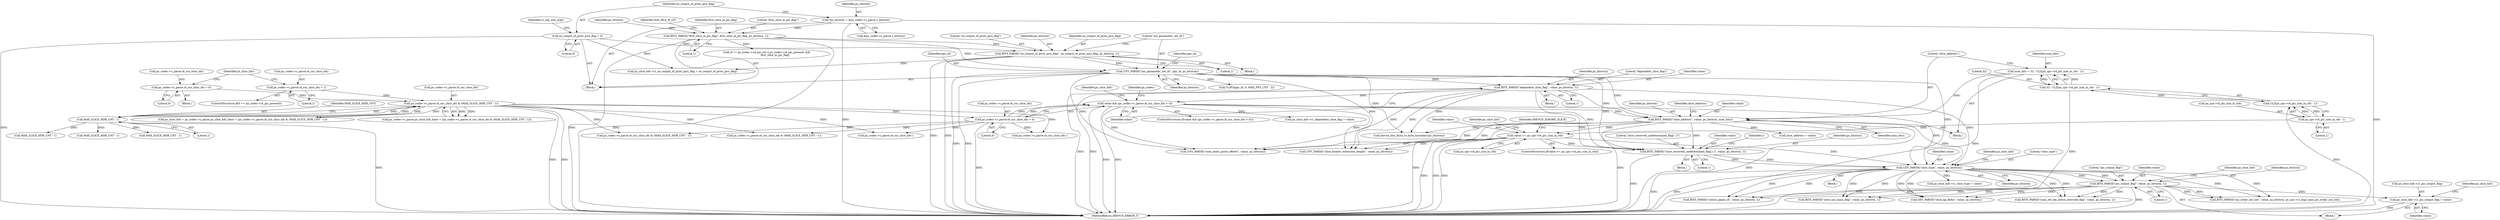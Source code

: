 digraph "0_Android_7c9be319a279654e55a6d757265f88c61a16a4d5@pointer" {
"1000648" [label="(Call,ps_slice_hdr->i1_pic_output_flag = value)"];
"1000643" [label="(Call,BITS_PARSE(\"pic_output_flag\", value, ps_bitstrm, 1))"];
"1000598" [label="(Call,UEV_PARSE(\"slice_type\", value, ps_bitstrm))"];
"1000593" [label="(Call,BITS_PARSE(\"slice_reserved_undetermined_flag[ i ]\", value, ps_bitstrm, 1))"];
"1000543" [label="(Call,value >= ps_sps->i4_pic_size_in_ctb)"];
"1000534" [label="(Call,BITS_PARSE(\"slice_address\", value, ps_bitstrm, num_bits))"];
"1000434" [label="(Call,value && (ps_codec->s_parse.i4_cur_slice_idx > 0))"];
"1000428" [label="(Call,BITS_PARSE(\"dependent_slice_flag\", value, ps_bitstrm, 1))"];
"1000214" [label="(Call,UEV_PARSE(\"pic_parameter_set_id\", pps_id, ps_bitstrm))"];
"1000209" [label="(Call,BITS_PARSE(\"no_output_of_prior_pics_flag\", no_output_of_prior_pics_flag, ps_bitstrm, 1))"];
"1000160" [label="(Call,no_output_of_prior_pics_flag = 0)"];
"1000195" [label="(Call,BITS_PARSE(\"first_slice_in_pic_flag\", first_slice_in_pic_flag, ps_bitstrm, 1))"];
"1000148" [label="(Call,*ps_bitstrm = &ps_codec->s_parse.s_bitstrm)"];
"1000436" [label="(Call,ps_codec->s_parse.i4_cur_slice_idx > 0)"];
"1000411" [label="(Call,ps_codec->s_parse.i4_cur_slice_idx & (MAX_SLICE_HDR_CNT - 1))"];
"1000396" [label="(Call,ps_codec->s_parse.i4_cur_slice_idx = 1)"];
"1000381" [label="(Call,ps_codec->s_parse.i4_cur_slice_idx = 0)"];
"1000417" [label="(Call,MAX_SLICE_HDR_CNT - 1)"];
"1000524" [label="(Call,num_bits = 32 - CLZ(ps_sps->i4_pic_size_in_ctb - 1))"];
"1000526" [label="(Call,32 - CLZ(ps_sps->i4_pic_size_in_ctb - 1))"];
"1000528" [label="(Call,CLZ(ps_sps->i4_pic_size_in_ctb - 1))"];
"1000529" [label="(Call,ps_sps->i4_pic_size_in_ctb - 1)"];
"1000538" [label="(Identifier,num_bits)"];
"1000549" [label="(Identifier,IHEVCD_IGNORE_SLICE)"];
"1001878" [label="(Call,UEV_PARSE(\"num_entry_point_offsets\", value, ps_bitstrm))"];
"1000544" [label="(Identifier,value)"];
"1000381" [label="(Call,ps_codec->s_parse.i4_cur_slice_idx = 0)"];
"1000648" [label="(Call,ps_slice_hdr->i1_pic_output_flag = value)"];
"1000219" [label="(Identifier,pps_id)"];
"1002011" [label="(Call,ihevcd_bits_flush_to_byte_boundary(ps_bitstrm))"];
"1000199" [label="(Literal,1)"];
"1002527" [label="(Call,ps_codec->s_parse.i4_cur_slice_idx & (MAX_SLICE_HDR_CNT - 1))"];
"1000535" [label="(Literal,\"slice_address\")"];
"1000445" [label="(Identifier,ps_codec)"];
"1000446" [label="(Call,ps_codec->s_parse.i4_cur_slice_idx & (MAX_SLICE_HDR_CNT - 1))"];
"1000646" [label="(Identifier,ps_bitstrm)"];
"1000537" [label="(Identifier,ps_bitstrm)"];
"1000208" [label="(Block,)"];
"1000432" [label="(Literal,1)"];
"1000529" [label="(Call,ps_sps->i4_pic_size_in_ctb - 1)"];
"1000595" [label="(Identifier,value)"];
"1000539" [label="(Call,slice_address = value)"];
"1000560" [label="(Block,)"];
"1000290" [label="(Call,(0 != ps_codec->u4_pic_cnt || ps_codec->i4_pic_present) &&\n                    first_slice_in_pic_flag)"];
"1000211" [label="(Identifier,no_output_of_prior_pics_flag)"];
"1002638" [label="(Call,ps_codec->s_parse.i4_cur_slice_idx--)"];
"1000435" [label="(Identifier,value)"];
"1000592" [label="(Block,)"];
"1000431" [label="(Identifier,ps_bitstrm)"];
"1000132" [label="(Block,)"];
"1001985" [label="(Call,UEV_PARSE(\"slice_header_extension_length\", value, ps_bitstrm))"];
"1000390" [label="(ControlStructure,if(0 == ps_codec->i4_pic_present))"];
"1000642" [label="(Block,)"];
"1000412" [label="(Call,ps_codec->s_parse.i4_cur_slice_idx)"];
"1001126" [label="(Call,BITS_PARSE(\"slice_sao_luma_flag\", value, ps_bitstrm, 1))"];
"1000534" [label="(Call,BITS_PARSE(\"slice_address\", value, ps_bitstrm, num_bits))"];
"1000597" [label="(Literal,1)"];
"1000526" [label="(Call,32 - CLZ(ps_sps->i4_pic_size_in_ctb - 1))"];
"1000404" [label="(Identifier,ps_slice_hdr)"];
"1002533" [label="(Call,MAX_SLICE_HDR_CNT - 1)"];
"1000644" [label="(Literal,\"pic_output_flag\")"];
"1000419" [label="(Literal,1)"];
"1000382" [label="(Call,ps_codec->s_parse.i4_cur_slice_idx)"];
"1000380" [label="(Block,)"];
"1000387" [label="(Literal,0)"];
"1000397" [label="(Call,ps_codec->s_parse.i4_cur_slice_idx)"];
"1000162" [label="(Literal,0)"];
"1000217" [label="(Identifier,ps_bitstrm)"];
"1000429" [label="(Literal,\"dependent_slice_flag\")"];
"1000528" [label="(Call,CLZ(ps_sps->i4_pic_size_in_ctb - 1))"];
"1000165" [label="(Identifier,i1_nal_unit_type)"];
"1000215" [label="(Literal,\"pic_parameter_set_id\")"];
"1002661" [label="(MethodReturn,IHEVCD_ERROR_T)"];
"1000545" [label="(Call,ps_sps->i4_pic_size_in_ctb)"];
"1000533" [label="(Literal,1)"];
"1000417" [label="(Call,MAX_SLICE_HDR_CNT - 1)"];
"1000645" [label="(Identifier,value)"];
"1000437" [label="(Call,ps_codec->s_parse.i4_cur_slice_idx)"];
"1000543" [label="(Call,value >= ps_sps->i4_pic_size_in_ctb)"];
"1000216" [label="(Identifier,pps_id)"];
"1000149" [label="(Identifier,ps_bitstrm)"];
"1000430" [label="(Identifier,value)"];
"1000402" [label="(Literal,1)"];
"1000452" [label="(Call,MAX_SLICE_HDR_CNT - 1)"];
"1000411" [label="(Call,ps_codec->s_parse.i4_cur_slice_idx & (MAX_SLICE_HDR_CNT - 1))"];
"1000468" [label="(Identifier,ps_slice_hdr)"];
"1000466" [label="(Call,ps_slice_hdr->i1_dependent_slice_flag = value)"];
"1000530" [label="(Call,ps_sps->i4_pic_size_in_ctb)"];
"1000650" [label="(Identifier,ps_slice_hdr)"];
"1000604" [label="(Identifier,ps_slice_hdr)"];
"1000540" [label="(Identifier,slice_address)"];
"1000598" [label="(Call,UEV_PARSE(\"slice_type\", value, ps_bitstrm))"];
"1000655" [label="(Identifier,ps_slice_hdr)"];
"1000599" [label="(Literal,\"slice_type\")"];
"1000643" [label="(Call,BITS_PARSE(\"pic_output_flag\", value, ps_bitstrm, 1))"];
"1000522" [label="(Block,)"];
"1000591" [label="(Identifier,i)"];
"1000596" [label="(Identifier,ps_bitstrm)"];
"1000652" [label="(Identifier,value)"];
"1000210" [label="(Literal,\"no_output_of_prior_pics_flag\")"];
"1000203" [label="(Identifier,NAL_BLA_W_LP)"];
"1001189" [label="(Call,BITS_PARSE(\"num_ref_idx_active_override_flag\", value, ps_bitstrm, 1))"];
"1000396" [label="(Call,ps_codec->s_parse.i4_cur_slice_idx = 1)"];
"1000161" [label="(Identifier,no_output_of_prior_pics_flag)"];
"1000602" [label="(Call,ps_slice_hdr->i1_slice_type = value)"];
"1000507" [label="(Call,ps_slice_hdr->i1_no_output_of_prior_pics_flag = no_output_of_prior_pics_flag)"];
"1000150" [label="(Call,&ps_codec->s_parse.s_bitstrm)"];
"1000525" [label="(Identifier,num_bits)"];
"1000220" [label="(Call,CLIP3(pps_id, 0, MAX_PPS_CNT - 2))"];
"1000433" [label="(ControlStructure,if(value && (ps_codec->s_parse.i4_cur_slice_idx > 0)))"];
"1000197" [label="(Identifier,first_slice_in_pic_flag)"];
"1000209" [label="(Call,BITS_PARSE(\"no_output_of_prior_pics_flag\", no_output_of_prior_pics_flag, ps_bitstrm, 1))"];
"1000442" [label="(Literal,0)"];
"1000601" [label="(Identifier,ps_bitstrm)"];
"1000688" [label="(Call,BITS_PARSE(\"pic_order_cnt_lsb\", value, ps_bitstrm, ps_sps->i1_log2_max_pic_order_cnt_lsb))"];
"1000212" [label="(Identifier,ps_bitstrm)"];
"1000649" [label="(Call,ps_slice_hdr->i1_pic_output_flag)"];
"1000148" [label="(Call,*ps_bitstrm = &ps_codec->s_parse.s_bitstrm)"];
"1000427" [label="(Block,)"];
"1000524" [label="(Call,num_bits = 32 - CLZ(ps_sps->i4_pic_size_in_ctb - 1))"];
"1000214" [label="(Call,UEV_PARSE(\"pic_parameter_set_id\", pps_id, ps_bitstrm))"];
"1000403" [label="(Call,ps_slice_hdr = ps_codec->s_parse.ps_slice_hdr_base + (ps_codec->s_parse.i4_cur_slice_idx & (MAX_SLICE_HDR_CNT - 1)))"];
"1001803" [label="(Call,MAX_SLICE_HDR_CNT - 1)"];
"1000536" [label="(Identifier,value)"];
"1000196" [label="(Literal,\"first_slice_in_pic_flag\")"];
"1000418" [label="(Identifier,MAX_SLICE_HDR_CNT)"];
"1000558" [label="(Identifier,ps_slice_hdr)"];
"1000600" [label="(Identifier,value)"];
"1000594" [label="(Literal,\"slice_reserved_undetermined_flag[ i ]\")"];
"1000195" [label="(Call,BITS_PARSE(\"first_slice_in_pic_flag\", first_slice_in_pic_flag, ps_bitstrm, 1))"];
"1001474" [label="(Call,SEV_PARSE(\"slice_qp_delta\", value, ps_bitstrm))"];
"1000405" [label="(Call,ps_codec->s_parse.ps_slice_hdr_base + (ps_codec->s_parse.i4_cur_slice_idx & (MAX_SLICE_HDR_CNT - 1)))"];
"1001766" [label="(Call,ps_codec->s_parse.i4_cur_slice_idx--)"];
"1000428" [label="(Call,BITS_PARSE(\"dependent_slice_flag\", value, ps_bitstrm, 1))"];
"1000527" [label="(Literal,32)"];
"1000593" [label="(Call,BITS_PARSE(\"slice_reserved_undetermined_flag[ i ]\", value, ps_bitstrm, 1))"];
"1000198" [label="(Identifier,ps_bitstrm)"];
"1000647" [label="(Literal,1)"];
"1000665" [label="(Call,BITS_PARSE(\"colour_plane_id\", value, ps_bitstrm, 2))"];
"1000436" [label="(Call,ps_codec->s_parse.i4_cur_slice_idx > 0)"];
"1000160" [label="(Call,no_output_of_prior_pics_flag = 0)"];
"1000542" [label="(ControlStructure,if(value >= ps_sps->i4_pic_size_in_ctb))"];
"1000434" [label="(Call,value && (ps_codec->s_parse.i4_cur_slice_idx > 0))"];
"1000213" [label="(Literal,1)"];
"1000648" -> "1000642"  [label="AST: "];
"1000648" -> "1000652"  [label="CFG: "];
"1000649" -> "1000648"  [label="AST: "];
"1000652" -> "1000648"  [label="AST: "];
"1000655" -> "1000648"  [label="CFG: "];
"1000648" -> "1002661"  [label="DDG: "];
"1000643" -> "1000648"  [label="DDG: "];
"1000643" -> "1000642"  [label="AST: "];
"1000643" -> "1000647"  [label="CFG: "];
"1000644" -> "1000643"  [label="AST: "];
"1000645" -> "1000643"  [label="AST: "];
"1000646" -> "1000643"  [label="AST: "];
"1000647" -> "1000643"  [label="AST: "];
"1000650" -> "1000643"  [label="CFG: "];
"1000643" -> "1002661"  [label="DDG: "];
"1000598" -> "1000643"  [label="DDG: "];
"1000598" -> "1000643"  [label="DDG: "];
"1000643" -> "1000665"  [label="DDG: "];
"1000643" -> "1000665"  [label="DDG: "];
"1000643" -> "1000688"  [label="DDG: "];
"1000643" -> "1000688"  [label="DDG: "];
"1000643" -> "1001126"  [label="DDG: "];
"1000643" -> "1001126"  [label="DDG: "];
"1000643" -> "1001189"  [label="DDG: "];
"1000643" -> "1001189"  [label="DDG: "];
"1000643" -> "1001474"  [label="DDG: "];
"1000643" -> "1001474"  [label="DDG: "];
"1000598" -> "1000560"  [label="AST: "];
"1000598" -> "1000601"  [label="CFG: "];
"1000599" -> "1000598"  [label="AST: "];
"1000600" -> "1000598"  [label="AST: "];
"1000601" -> "1000598"  [label="AST: "];
"1000604" -> "1000598"  [label="CFG: "];
"1000598" -> "1002661"  [label="DDG: "];
"1000598" -> "1002661"  [label="DDG: "];
"1000593" -> "1000598"  [label="DDG: "];
"1000593" -> "1000598"  [label="DDG: "];
"1000543" -> "1000598"  [label="DDG: "];
"1000434" -> "1000598"  [label="DDG: "];
"1000214" -> "1000598"  [label="DDG: "];
"1000428" -> "1000598"  [label="DDG: "];
"1000534" -> "1000598"  [label="DDG: "];
"1000598" -> "1000602"  [label="DDG: "];
"1000598" -> "1000665"  [label="DDG: "];
"1000598" -> "1000665"  [label="DDG: "];
"1000598" -> "1000688"  [label="DDG: "];
"1000598" -> "1000688"  [label="DDG: "];
"1000598" -> "1001126"  [label="DDG: "];
"1000598" -> "1001126"  [label="DDG: "];
"1000598" -> "1001189"  [label="DDG: "];
"1000598" -> "1001189"  [label="DDG: "];
"1000598" -> "1001474"  [label="DDG: "];
"1000598" -> "1001474"  [label="DDG: "];
"1000593" -> "1000592"  [label="AST: "];
"1000593" -> "1000597"  [label="CFG: "];
"1000594" -> "1000593"  [label="AST: "];
"1000595" -> "1000593"  [label="AST: "];
"1000596" -> "1000593"  [label="AST: "];
"1000597" -> "1000593"  [label="AST: "];
"1000591" -> "1000593"  [label="CFG: "];
"1000593" -> "1002661"  [label="DDG: "];
"1000543" -> "1000593"  [label="DDG: "];
"1000434" -> "1000593"  [label="DDG: "];
"1000214" -> "1000593"  [label="DDG: "];
"1000428" -> "1000593"  [label="DDG: "];
"1000534" -> "1000593"  [label="DDG: "];
"1000543" -> "1000542"  [label="AST: "];
"1000543" -> "1000545"  [label="CFG: "];
"1000544" -> "1000543"  [label="AST: "];
"1000545" -> "1000543"  [label="AST: "];
"1000549" -> "1000543"  [label="CFG: "];
"1000558" -> "1000543"  [label="CFG: "];
"1000543" -> "1002661"  [label="DDG: "];
"1000543" -> "1002661"  [label="DDG: "];
"1000543" -> "1002661"  [label="DDG: "];
"1000534" -> "1000543"  [label="DDG: "];
"1000529" -> "1000543"  [label="DDG: "];
"1000543" -> "1001878"  [label="DDG: "];
"1000543" -> "1001985"  [label="DDG: "];
"1000534" -> "1000522"  [label="AST: "];
"1000534" -> "1000538"  [label="CFG: "];
"1000535" -> "1000534"  [label="AST: "];
"1000536" -> "1000534"  [label="AST: "];
"1000537" -> "1000534"  [label="AST: "];
"1000538" -> "1000534"  [label="AST: "];
"1000540" -> "1000534"  [label="CFG: "];
"1000534" -> "1002661"  [label="DDG: "];
"1000534" -> "1002661"  [label="DDG: "];
"1000534" -> "1002661"  [label="DDG: "];
"1000434" -> "1000534"  [label="DDG: "];
"1000214" -> "1000534"  [label="DDG: "];
"1000428" -> "1000534"  [label="DDG: "];
"1000524" -> "1000534"  [label="DDG: "];
"1000534" -> "1000539"  [label="DDG: "];
"1000534" -> "1001878"  [label="DDG: "];
"1000534" -> "1001985"  [label="DDG: "];
"1000534" -> "1002011"  [label="DDG: "];
"1000434" -> "1000433"  [label="AST: "];
"1000434" -> "1000435"  [label="CFG: "];
"1000434" -> "1000436"  [label="CFG: "];
"1000435" -> "1000434"  [label="AST: "];
"1000436" -> "1000434"  [label="AST: "];
"1000445" -> "1000434"  [label="CFG: "];
"1000468" -> "1000434"  [label="CFG: "];
"1000434" -> "1002661"  [label="DDG: "];
"1000434" -> "1002661"  [label="DDG: "];
"1000428" -> "1000434"  [label="DDG: "];
"1000436" -> "1000434"  [label="DDG: "];
"1000436" -> "1000434"  [label="DDG: "];
"1000434" -> "1000466"  [label="DDG: "];
"1000434" -> "1001878"  [label="DDG: "];
"1000434" -> "1001985"  [label="DDG: "];
"1000428" -> "1000427"  [label="AST: "];
"1000428" -> "1000432"  [label="CFG: "];
"1000429" -> "1000428"  [label="AST: "];
"1000430" -> "1000428"  [label="AST: "];
"1000431" -> "1000428"  [label="AST: "];
"1000432" -> "1000428"  [label="AST: "];
"1000435" -> "1000428"  [label="CFG: "];
"1000428" -> "1002661"  [label="DDG: "];
"1000428" -> "1002661"  [label="DDG: "];
"1000214" -> "1000428"  [label="DDG: "];
"1000428" -> "1001878"  [label="DDG: "];
"1000428" -> "1001985"  [label="DDG: "];
"1000428" -> "1002011"  [label="DDG: "];
"1000214" -> "1000132"  [label="AST: "];
"1000214" -> "1000217"  [label="CFG: "];
"1000215" -> "1000214"  [label="AST: "];
"1000216" -> "1000214"  [label="AST: "];
"1000217" -> "1000214"  [label="AST: "];
"1000219" -> "1000214"  [label="CFG: "];
"1000214" -> "1002661"  [label="DDG: "];
"1000214" -> "1002661"  [label="DDG: "];
"1000209" -> "1000214"  [label="DDG: "];
"1000195" -> "1000214"  [label="DDG: "];
"1000214" -> "1000220"  [label="DDG: "];
"1000214" -> "1001878"  [label="DDG: "];
"1000214" -> "1001985"  [label="DDG: "];
"1000214" -> "1002011"  [label="DDG: "];
"1000209" -> "1000208"  [label="AST: "];
"1000209" -> "1000213"  [label="CFG: "];
"1000210" -> "1000209"  [label="AST: "];
"1000211" -> "1000209"  [label="AST: "];
"1000212" -> "1000209"  [label="AST: "];
"1000213" -> "1000209"  [label="AST: "];
"1000215" -> "1000209"  [label="CFG: "];
"1000209" -> "1002661"  [label="DDG: "];
"1000209" -> "1002661"  [label="DDG: "];
"1000160" -> "1000209"  [label="DDG: "];
"1000195" -> "1000209"  [label="DDG: "];
"1000209" -> "1000507"  [label="DDG: "];
"1000160" -> "1000132"  [label="AST: "];
"1000160" -> "1000162"  [label="CFG: "];
"1000161" -> "1000160"  [label="AST: "];
"1000162" -> "1000160"  [label="AST: "];
"1000165" -> "1000160"  [label="CFG: "];
"1000160" -> "1002661"  [label="DDG: "];
"1000160" -> "1000507"  [label="DDG: "];
"1000195" -> "1000132"  [label="AST: "];
"1000195" -> "1000199"  [label="CFG: "];
"1000196" -> "1000195"  [label="AST: "];
"1000197" -> "1000195"  [label="AST: "];
"1000198" -> "1000195"  [label="AST: "];
"1000199" -> "1000195"  [label="AST: "];
"1000203" -> "1000195"  [label="CFG: "];
"1000195" -> "1002661"  [label="DDG: "];
"1000195" -> "1002661"  [label="DDG: "];
"1000148" -> "1000195"  [label="DDG: "];
"1000195" -> "1000290"  [label="DDG: "];
"1000148" -> "1000132"  [label="AST: "];
"1000148" -> "1000150"  [label="CFG: "];
"1000149" -> "1000148"  [label="AST: "];
"1000150" -> "1000148"  [label="AST: "];
"1000161" -> "1000148"  [label="CFG: "];
"1000148" -> "1002661"  [label="DDG: "];
"1000148" -> "1002661"  [label="DDG: "];
"1000436" -> "1000442"  [label="CFG: "];
"1000437" -> "1000436"  [label="AST: "];
"1000442" -> "1000436"  [label="AST: "];
"1000436" -> "1002661"  [label="DDG: "];
"1000411" -> "1000436"  [label="DDG: "];
"1000436" -> "1000446"  [label="DDG: "];
"1000436" -> "1001766"  [label="DDG: "];
"1000436" -> "1002527"  [label="DDG: "];
"1000436" -> "1002638"  [label="DDG: "];
"1000411" -> "1000405"  [label="AST: "];
"1000411" -> "1000417"  [label="CFG: "];
"1000412" -> "1000411"  [label="AST: "];
"1000417" -> "1000411"  [label="AST: "];
"1000405" -> "1000411"  [label="CFG: "];
"1000411" -> "1002661"  [label="DDG: "];
"1000411" -> "1002661"  [label="DDG: "];
"1000411" -> "1000403"  [label="DDG: "];
"1000411" -> "1000403"  [label="DDG: "];
"1000411" -> "1000405"  [label="DDG: "];
"1000411" -> "1000405"  [label="DDG: "];
"1000396" -> "1000411"  [label="DDG: "];
"1000381" -> "1000411"  [label="DDG: "];
"1000417" -> "1000411"  [label="DDG: "];
"1000417" -> "1000411"  [label="DDG: "];
"1000411" -> "1000446"  [label="DDG: "];
"1000411" -> "1001766"  [label="DDG: "];
"1000411" -> "1002527"  [label="DDG: "];
"1000411" -> "1002638"  [label="DDG: "];
"1000396" -> "1000390"  [label="AST: "];
"1000396" -> "1000402"  [label="CFG: "];
"1000397" -> "1000396"  [label="AST: "];
"1000402" -> "1000396"  [label="AST: "];
"1000404" -> "1000396"  [label="CFG: "];
"1000381" -> "1000380"  [label="AST: "];
"1000381" -> "1000387"  [label="CFG: "];
"1000382" -> "1000381"  [label="AST: "];
"1000387" -> "1000381"  [label="AST: "];
"1000404" -> "1000381"  [label="CFG: "];
"1000417" -> "1000419"  [label="CFG: "];
"1000418" -> "1000417"  [label="AST: "];
"1000419" -> "1000417"  [label="AST: "];
"1000417" -> "1002661"  [label="DDG: "];
"1000417" -> "1000452"  [label="DDG: "];
"1000417" -> "1001803"  [label="DDG: "];
"1000417" -> "1002533"  [label="DDG: "];
"1000524" -> "1000522"  [label="AST: "];
"1000524" -> "1000526"  [label="CFG: "];
"1000525" -> "1000524"  [label="AST: "];
"1000526" -> "1000524"  [label="AST: "];
"1000535" -> "1000524"  [label="CFG: "];
"1000524" -> "1002661"  [label="DDG: "];
"1000526" -> "1000524"  [label="DDG: "];
"1000526" -> "1000524"  [label="DDG: "];
"1000526" -> "1000528"  [label="CFG: "];
"1000527" -> "1000526"  [label="AST: "];
"1000528" -> "1000526"  [label="AST: "];
"1000526" -> "1002661"  [label="DDG: "];
"1000528" -> "1000526"  [label="DDG: "];
"1000528" -> "1000529"  [label="CFG: "];
"1000529" -> "1000528"  [label="AST: "];
"1000528" -> "1002661"  [label="DDG: "];
"1000529" -> "1000528"  [label="DDG: "];
"1000529" -> "1000528"  [label="DDG: "];
"1000529" -> "1000533"  [label="CFG: "];
"1000530" -> "1000529"  [label="AST: "];
"1000533" -> "1000529"  [label="AST: "];
}
